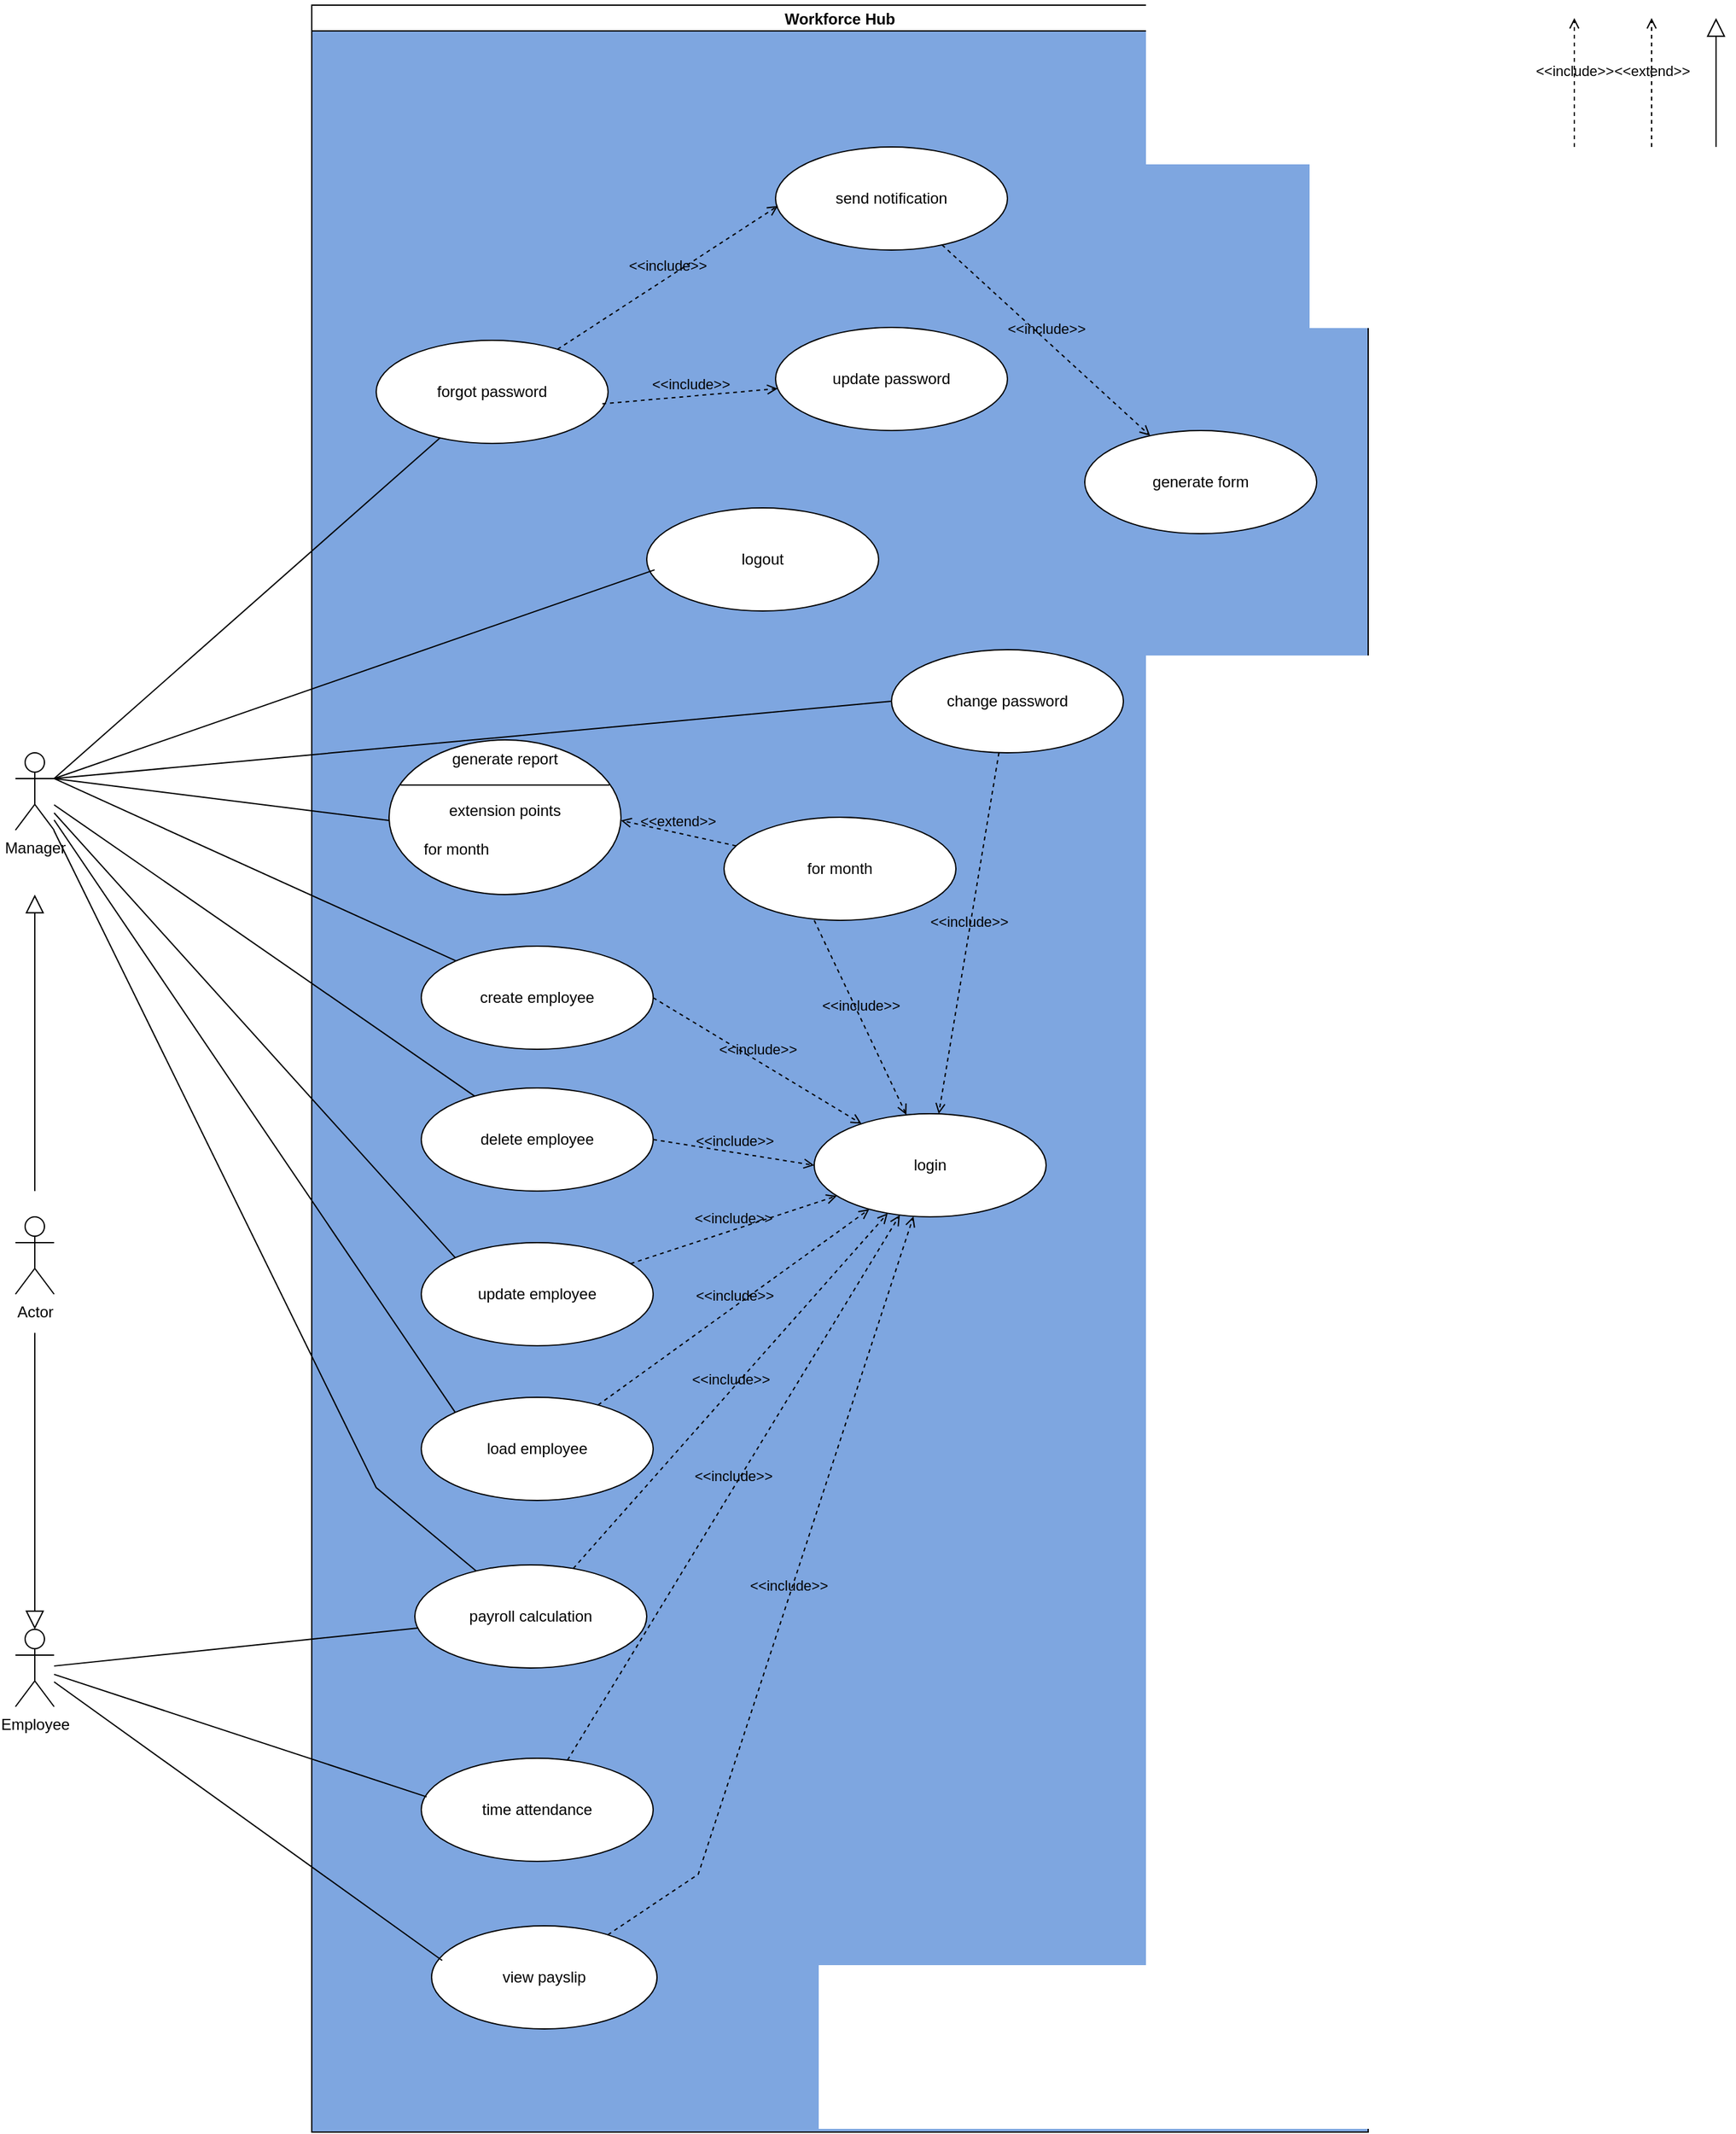 <mxfile version="28.1.2">
  <diagram name="Page-1" id="8ay2w1NLQrHnAYnHizhS">
    <mxGraphModel dx="3281" dy="2513" grid="1" gridSize="10" guides="1" tooltips="1" connect="1" arrows="1" fold="1" page="1" pageScale="1" pageWidth="850" pageHeight="1100" math="0" shadow="0">
      <root>
        <mxCell id="0" />
        <mxCell id="1" parent="0" />
        <mxCell id="XDTGOXCAwWw70PU2F9be-3" value="Workforce Hub" style="swimlane;startSize=20;rounded=0;swimlaneFillColor=#7EA6E0;" parent="1" vertex="1">
          <mxGeometry x="90" y="-170" width="820" height="1650" as="geometry" />
        </mxCell>
        <mxCell id="XDTGOXCAwWw70PU2F9be-1" value="Manager" style="shape=umlActor;verticalLabelPosition=bottom;verticalAlign=top;html=1;outlineConnect=0;" parent="XDTGOXCAwWw70PU2F9be-3" vertex="1">
          <mxGeometry x="-230" y="580" width="30" height="60" as="geometry" />
        </mxCell>
        <mxCell id="XDTGOXCAwWw70PU2F9be-2" value="payroll calculation" style="ellipse;whiteSpace=wrap;html=1;" parent="XDTGOXCAwWw70PU2F9be-3" vertex="1">
          <mxGeometry x="80" y="1210" width="180" height="80" as="geometry" />
        </mxCell>
        <mxCell id="XDTGOXCAwWw70PU2F9be-7" value="time attendance" style="ellipse;whiteSpace=wrap;html=1;" parent="XDTGOXCAwWw70PU2F9be-3" vertex="1">
          <mxGeometry x="85" y="1360" width="180" height="80" as="geometry" />
        </mxCell>
        <mxCell id="XDTGOXCAwWw70PU2F9be-14" value="delete employee" style="ellipse;whiteSpace=wrap;html=1;" parent="XDTGOXCAwWw70PU2F9be-3" vertex="1">
          <mxGeometry x="85" y="840" width="180" height="80" as="geometry" />
        </mxCell>
        <mxCell id="XDTGOXCAwWw70PU2F9be-15" value="update employee" style="ellipse;whiteSpace=wrap;html=1;" parent="XDTGOXCAwWw70PU2F9be-3" vertex="1">
          <mxGeometry x="85" y="960" width="180" height="80" as="geometry" />
        </mxCell>
        <mxCell id="XDTGOXCAwWw70PU2F9be-16" value="load employee" style="ellipse;whiteSpace=wrap;html=1;" parent="XDTGOXCAwWw70PU2F9be-3" vertex="1">
          <mxGeometry x="85" y="1080" width="180" height="80" as="geometry" />
        </mxCell>
        <mxCell id="XDTGOXCAwWw70PU2F9be-13" value="create employee" style="ellipse;whiteSpace=wrap;html=1;" parent="XDTGOXCAwWw70PU2F9be-3" vertex="1">
          <mxGeometry x="85" y="730" width="180" height="80" as="geometry" />
        </mxCell>
        <mxCell id="XDTGOXCAwWw70PU2F9be-21" value="login" style="ellipse;whiteSpace=wrap;html=1;" parent="XDTGOXCAwWw70PU2F9be-3" vertex="1">
          <mxGeometry x="390" y="860" width="180" height="80" as="geometry" />
        </mxCell>
        <mxCell id="XDTGOXCAwWw70PU2F9be-22" value="logout" style="ellipse;whiteSpace=wrap;html=1;" parent="XDTGOXCAwWw70PU2F9be-3" vertex="1">
          <mxGeometry x="260" y="390" width="180" height="80" as="geometry" />
        </mxCell>
        <mxCell id="XDTGOXCAwWw70PU2F9be-34" value="change password" style="ellipse;whiteSpace=wrap;html=1;" parent="XDTGOXCAwWw70PU2F9be-3" vertex="1">
          <mxGeometry x="450" y="500" width="180" height="80" as="geometry" />
        </mxCell>
        <mxCell id="XDTGOXCAwWw70PU2F9be-36" value="forgot password" style="ellipse;whiteSpace=wrap;html=1;" parent="XDTGOXCAwWw70PU2F9be-3" vertex="1">
          <mxGeometry x="50" y="260" width="180" height="80" as="geometry" />
        </mxCell>
        <mxCell id="XDTGOXCAwWw70PU2F9be-38" value="send notification" style="ellipse;whiteSpace=wrap;html=1;" parent="XDTGOXCAwWw70PU2F9be-3" vertex="1">
          <mxGeometry x="360" y="110" width="180" height="80" as="geometry" />
        </mxCell>
        <mxCell id="XDTGOXCAwWw70PU2F9be-40" value="update password" style="ellipse;whiteSpace=wrap;html=1;" parent="XDTGOXCAwWw70PU2F9be-3" vertex="1">
          <mxGeometry x="360.0" y="250" width="180" height="80" as="geometry" />
        </mxCell>
        <mxCell id="XDTGOXCAwWw70PU2F9be-4" value="Employee" style="shape=umlActor;verticalLabelPosition=bottom;verticalAlign=top;html=1;outlineConnect=0;" parent="XDTGOXCAwWw70PU2F9be-3" vertex="1">
          <mxGeometry x="-230" y="1260" width="30" height="60" as="geometry" />
        </mxCell>
        <mxCell id="XDTGOXCAwWw70PU2F9be-31" value="Actor" style="shape=umlActor;verticalLabelPosition=bottom;verticalAlign=top;html=1;outlineConnect=0;" parent="XDTGOXCAwWw70PU2F9be-3" vertex="1">
          <mxGeometry x="-230" y="940" width="30" height="60" as="geometry" />
        </mxCell>
        <mxCell id="XDTGOXCAwWw70PU2F9be-32" value="" style="edgeStyle=none;html=1;endSize=12;endArrow=block;endFill=0;rounded=0;" parent="XDTGOXCAwWw70PU2F9be-3" edge="1">
          <mxGeometry width="160" relative="1" as="geometry">
            <mxPoint x="-215" y="920" as="sourcePoint" />
            <mxPoint x="-215" y="690" as="targetPoint" />
          </mxGeometry>
        </mxCell>
        <mxCell id="XDTGOXCAwWw70PU2F9be-33" value="" style="edgeStyle=none;html=1;endSize=12;endArrow=block;endFill=0;rounded=0;entryX=0.5;entryY=0;entryDx=0;entryDy=0;entryPerimeter=0;" parent="XDTGOXCAwWw70PU2F9be-3" target="XDTGOXCAwWw70PU2F9be-4" edge="1">
          <mxGeometry width="160" relative="1" as="geometry">
            <mxPoint x="-215" y="1030" as="sourcePoint" />
            <mxPoint x="-220" y="840" as="targetPoint" />
          </mxGeometry>
        </mxCell>
        <mxCell id="XDTGOXCAwWw70PU2F9be-43" value="view payslip" style="ellipse;whiteSpace=wrap;html=1;" parent="XDTGOXCAwWw70PU2F9be-3" vertex="1">
          <mxGeometry x="93.0" y="1490" width="175" height="80" as="geometry" />
        </mxCell>
        <mxCell id="XDTGOXCAwWw70PU2F9be-47" value="for month" style="ellipse;whiteSpace=wrap;html=1;" parent="XDTGOXCAwWw70PU2F9be-3" vertex="1">
          <mxGeometry x="320" y="630" width="180" height="80" as="geometry" />
        </mxCell>
        <mxCell id="XDTGOXCAwWw70PU2F9be-51" value="" style="shape=ellipse;container=1;horizontal=1;horizontalStack=0;resizeParent=1;resizeParentMax=0;resizeLast=0;html=1;dashed=0;collapsible=0;" parent="XDTGOXCAwWw70PU2F9be-3" vertex="1">
          <mxGeometry x="60" y="570" width="180" height="120" as="geometry" />
        </mxCell>
        <mxCell id="XDTGOXCAwWw70PU2F9be-52" value="generate report" style="html=1;strokeColor=none;fillColor=none;align=center;verticalAlign=middle;rotatable=0;whiteSpace=wrap;" parent="XDTGOXCAwWw70PU2F9be-51" vertex="1">
          <mxGeometry width="180" height="30" as="geometry" />
        </mxCell>
        <mxCell id="XDTGOXCAwWw70PU2F9be-53" value="" style="line;strokeWidth=1;fillColor=none;rotatable=0;labelPosition=right;points=[];portConstraint=eastwest;dashed=0;resizeWidth=1;" parent="XDTGOXCAwWw70PU2F9be-51" vertex="1">
          <mxGeometry x="9" y="30" width="162" height="10" as="geometry" />
        </mxCell>
        <mxCell id="XDTGOXCAwWw70PU2F9be-54" value="extension points" style="text;html=1;align=center;verticalAlign=middle;rotatable=0;fillColor=none;strokeColor=none;whiteSpace=wrap;" parent="XDTGOXCAwWw70PU2F9be-51" vertex="1">
          <mxGeometry y="40" width="180" height="30" as="geometry" />
        </mxCell>
        <mxCell id="XDTGOXCAwWw70PU2F9be-55" value="for month" style="text;html=1;align=left;verticalAlign=middle;rotatable=0;spacingLeft=25;fillColor=none;strokeColor=none;whiteSpace=wrap;" parent="XDTGOXCAwWw70PU2F9be-51" vertex="1">
          <mxGeometry y="70" width="180" height="30" as="geometry" />
        </mxCell>
        <mxCell id="XDTGOXCAwWw70PU2F9be-65" value="&amp;lt;&amp;lt;include&amp;gt;&amp;gt;" style="html=1;verticalAlign=bottom;labelBackgroundColor=none;endArrow=open;endFill=0;dashed=1;rounded=0;fontStyle=0;entryX=0.01;entryY=0.572;entryDx=0;entryDy=0;entryPerimeter=0;" parent="XDTGOXCAwWw70PU2F9be-3" source="XDTGOXCAwWw70PU2F9be-36" target="XDTGOXCAwWw70PU2F9be-38" edge="1">
          <mxGeometry width="160" relative="1" as="geometry">
            <mxPoint x="-20" y="645" as="sourcePoint" />
            <mxPoint x="275" y="560" as="targetPoint" />
            <mxPoint as="offset" />
          </mxGeometry>
        </mxCell>
        <mxCell id="XDTGOXCAwWw70PU2F9be-66" value="&amp;lt;&amp;lt;include&amp;gt;&amp;gt;" style="html=1;verticalAlign=bottom;labelBackgroundColor=none;endArrow=open;endFill=0;dashed=1;rounded=0;fontStyle=0;exitX=0.975;exitY=0.616;exitDx=0;exitDy=0;exitPerimeter=0;" parent="XDTGOXCAwWw70PU2F9be-3" source="XDTGOXCAwWw70PU2F9be-36" target="XDTGOXCAwWw70PU2F9be-40" edge="1">
          <mxGeometry x="0.006" width="160" relative="1" as="geometry">
            <mxPoint x="300" y="227" as="sourcePoint" />
            <mxPoint x="366" y="200" as="targetPoint" />
            <mxPoint as="offset" />
          </mxGeometry>
        </mxCell>
        <mxCell id="XDTGOXCAwWw70PU2F9be-72" value="&amp;lt;&amp;lt;include&amp;gt;&amp;gt;" style="html=1;verticalAlign=bottom;labelBackgroundColor=none;endArrow=open;endFill=0;dashed=1;rounded=0;fontStyle=0;" parent="XDTGOXCAwWw70PU2F9be-3" source="XDTGOXCAwWw70PU2F9be-38" target="XDTGOXCAwWw70PU2F9be-73" edge="1">
          <mxGeometry x="0.006" width="160" relative="1" as="geometry">
            <mxPoint x="796.561" y="161.027" as="sourcePoint" />
            <mxPoint x="796" y="335" as="targetPoint" />
            <mxPoint as="offset" />
          </mxGeometry>
        </mxCell>
        <mxCell id="XDTGOXCAwWw70PU2F9be-73" value="generate form" style="ellipse;whiteSpace=wrap;html=1;" parent="XDTGOXCAwWw70PU2F9be-3" vertex="1">
          <mxGeometry x="600" y="330" width="180" height="80" as="geometry" />
        </mxCell>
        <mxCell id="3WY_Cd7fbl2x3Lbu7-pm-1" value="&amp;lt;&amp;lt;include&amp;gt;&amp;gt;" style="html=1;verticalAlign=bottom;labelBackgroundColor=none;endArrow=open;endFill=0;dashed=1;rounded=0;exitX=1;exitY=0.5;exitDx=0;exitDy=0;" edge="1" parent="XDTGOXCAwWw70PU2F9be-3" source="XDTGOXCAwWw70PU2F9be-13" target="XDTGOXCAwWw70PU2F9be-21">
          <mxGeometry width="160" relative="1" as="geometry">
            <mxPoint x="40" y="1279" as="sourcePoint" />
            <mxPoint x="322" y="1250" as="targetPoint" />
          </mxGeometry>
        </mxCell>
        <mxCell id="3WY_Cd7fbl2x3Lbu7-pm-2" value="&amp;lt;&amp;lt;include&amp;gt;&amp;gt;" style="html=1;verticalAlign=bottom;labelBackgroundColor=none;endArrow=open;endFill=0;dashed=1;rounded=0;exitX=1;exitY=0.5;exitDx=0;exitDy=0;entryX=0;entryY=0.5;entryDx=0;entryDy=0;" edge="1" parent="XDTGOXCAwWw70PU2F9be-3" source="XDTGOXCAwWw70PU2F9be-14" target="XDTGOXCAwWw70PU2F9be-21">
          <mxGeometry width="160" relative="1" as="geometry">
            <mxPoint x="390" y="810" as="sourcePoint" />
            <mxPoint x="552" y="908" as="targetPoint" />
          </mxGeometry>
        </mxCell>
        <mxCell id="3WY_Cd7fbl2x3Lbu7-pm-3" value="&amp;lt;&amp;lt;include&amp;gt;&amp;gt;" style="html=1;verticalAlign=bottom;labelBackgroundColor=none;endArrow=open;endFill=0;dashed=1;rounded=0;" edge="1" parent="XDTGOXCAwWw70PU2F9be-3" source="XDTGOXCAwWw70PU2F9be-15" target="XDTGOXCAwWw70PU2F9be-21">
          <mxGeometry width="160" relative="1" as="geometry">
            <mxPoint x="390" y="810" as="sourcePoint" />
            <mxPoint x="552" y="908" as="targetPoint" />
          </mxGeometry>
        </mxCell>
        <mxCell id="3WY_Cd7fbl2x3Lbu7-pm-4" value="&amp;lt;&amp;lt;include&amp;gt;&amp;gt;" style="html=1;verticalAlign=bottom;labelBackgroundColor=none;endArrow=open;endFill=0;dashed=1;rounded=0;" edge="1" parent="XDTGOXCAwWw70PU2F9be-3" source="XDTGOXCAwWw70PU2F9be-16" target="XDTGOXCAwWw70PU2F9be-21">
          <mxGeometry width="160" relative="1" as="geometry">
            <mxPoint x="390" y="810" as="sourcePoint" />
            <mxPoint x="552" y="908" as="targetPoint" />
          </mxGeometry>
        </mxCell>
        <mxCell id="3WY_Cd7fbl2x3Lbu7-pm-5" value="&amp;lt;&amp;lt;include&amp;gt;&amp;gt;" style="html=1;verticalAlign=bottom;labelBackgroundColor=none;endArrow=open;endFill=0;dashed=1;rounded=0;" edge="1" parent="XDTGOXCAwWw70PU2F9be-3" source="XDTGOXCAwWw70PU2F9be-2" target="XDTGOXCAwWw70PU2F9be-21">
          <mxGeometry width="160" relative="1" as="geometry">
            <mxPoint x="390" y="810" as="sourcePoint" />
            <mxPoint x="552" y="908" as="targetPoint" />
          </mxGeometry>
        </mxCell>
        <mxCell id="3WY_Cd7fbl2x3Lbu7-pm-6" value="&amp;lt;&amp;lt;include&amp;gt;&amp;gt;" style="html=1;verticalAlign=bottom;labelBackgroundColor=none;endArrow=open;endFill=0;dashed=1;rounded=0;" edge="1" parent="XDTGOXCAwWw70PU2F9be-3" source="XDTGOXCAwWw70PU2F9be-7" target="XDTGOXCAwWw70PU2F9be-21">
          <mxGeometry width="160" relative="1" as="geometry">
            <mxPoint x="390" y="810" as="sourcePoint" />
            <mxPoint x="552" y="908" as="targetPoint" />
          </mxGeometry>
        </mxCell>
        <mxCell id="3WY_Cd7fbl2x3Lbu7-pm-7" value="&amp;lt;&amp;lt;include&amp;gt;&amp;gt;" style="html=1;verticalAlign=bottom;labelBackgroundColor=none;endArrow=open;endFill=0;dashed=1;rounded=0;" edge="1" parent="XDTGOXCAwWw70PU2F9be-3" source="XDTGOXCAwWw70PU2F9be-43" target="XDTGOXCAwWw70PU2F9be-21">
          <mxGeometry width="160" relative="1" as="geometry">
            <mxPoint x="390" y="810" as="sourcePoint" />
            <mxPoint x="552" y="908" as="targetPoint" />
            <Array as="points">
              <mxPoint x="300" y="1450" />
            </Array>
          </mxGeometry>
        </mxCell>
        <mxCell id="3WY_Cd7fbl2x3Lbu7-pm-8" value="" style="html=1;verticalAlign=bottom;labelBackgroundColor=none;endArrow=none;endFill=0;rounded=0;entryX=1;entryY=0.333;entryDx=0;entryDy=0;entryPerimeter=0;" edge="1" parent="XDTGOXCAwWw70PU2F9be-3" source="XDTGOXCAwWw70PU2F9be-13" target="XDTGOXCAwWw70PU2F9be-1">
          <mxGeometry width="160" relative="1" as="geometry">
            <mxPoint x="500" y="930" as="sourcePoint" />
            <mxPoint x="530" y="820" as="targetPoint" />
          </mxGeometry>
        </mxCell>
        <mxCell id="3WY_Cd7fbl2x3Lbu7-pm-9" value="" style="html=1;verticalAlign=bottom;labelBackgroundColor=none;endArrow=none;endFill=0;rounded=0;" edge="1" parent="XDTGOXCAwWw70PU2F9be-3" source="XDTGOXCAwWw70PU2F9be-14" target="XDTGOXCAwWw70PU2F9be-1">
          <mxGeometry width="160" relative="1" as="geometry">
            <mxPoint x="500" y="930" as="sourcePoint" />
            <mxPoint x="530" y="820" as="targetPoint" />
          </mxGeometry>
        </mxCell>
        <mxCell id="3WY_Cd7fbl2x3Lbu7-pm-10" value="" style="html=1;verticalAlign=bottom;labelBackgroundColor=none;endArrow=none;endFill=0;rounded=0;exitX=0;exitY=0;exitDx=0;exitDy=0;" edge="1" parent="XDTGOXCAwWw70PU2F9be-3" source="XDTGOXCAwWw70PU2F9be-15" target="XDTGOXCAwWw70PU2F9be-1">
          <mxGeometry width="160" relative="1" as="geometry">
            <mxPoint x="500" y="930" as="sourcePoint" />
            <mxPoint x="530" y="820" as="targetPoint" />
          </mxGeometry>
        </mxCell>
        <mxCell id="3WY_Cd7fbl2x3Lbu7-pm-11" value="" style="html=1;verticalAlign=bottom;labelBackgroundColor=none;endArrow=none;endFill=0;rounded=0;exitX=0;exitY=0;exitDx=0;exitDy=0;" edge="1" parent="XDTGOXCAwWw70PU2F9be-3" source="XDTGOXCAwWw70PU2F9be-16" target="XDTGOXCAwWw70PU2F9be-1">
          <mxGeometry width="160" relative="1" as="geometry">
            <mxPoint x="500" y="930" as="sourcePoint" />
            <mxPoint x="530" y="820" as="targetPoint" />
          </mxGeometry>
        </mxCell>
        <mxCell id="3WY_Cd7fbl2x3Lbu7-pm-13" value="" style="html=1;verticalAlign=bottom;labelBackgroundColor=none;endArrow=none;endFill=0;rounded=0;" edge="1" parent="XDTGOXCAwWw70PU2F9be-3" source="XDTGOXCAwWw70PU2F9be-2" target="XDTGOXCAwWw70PU2F9be-1">
          <mxGeometry width="160" relative="1" as="geometry">
            <mxPoint x="80" y="1180" as="sourcePoint" />
            <mxPoint x="10" y="740" as="targetPoint" />
            <Array as="points">
              <mxPoint x="50" y="1150" />
            </Array>
          </mxGeometry>
        </mxCell>
        <mxCell id="3WY_Cd7fbl2x3Lbu7-pm-14" value="&amp;lt;&amp;lt;include&amp;gt;&amp;gt;" style="html=1;verticalAlign=bottom;labelBackgroundColor=none;endArrow=open;endFill=0;dashed=1;rounded=0;exitX=0.389;exitY=1;exitDx=0;exitDy=0;exitPerimeter=0;" edge="1" parent="XDTGOXCAwWw70PU2F9be-3" source="XDTGOXCAwWw70PU2F9be-47" target="XDTGOXCAwWw70PU2F9be-21">
          <mxGeometry width="160" relative="1" as="geometry">
            <mxPoint x="40" y="1279" as="sourcePoint" />
            <mxPoint x="322" y="1250" as="targetPoint" />
          </mxGeometry>
        </mxCell>
        <mxCell id="3WY_Cd7fbl2x3Lbu7-pm-15" value="" style="html=1;verticalAlign=bottom;labelBackgroundColor=none;endArrow=none;endFill=0;rounded=0;exitX=0;exitY=0.75;exitDx=0;exitDy=0;" edge="1" parent="XDTGOXCAwWw70PU2F9be-3" source="XDTGOXCAwWw70PU2F9be-54">
          <mxGeometry width="160" relative="1" as="geometry">
            <mxPoint x="700" y="1000" as="sourcePoint" />
            <mxPoint x="-200" y="600" as="targetPoint" />
          </mxGeometry>
        </mxCell>
        <mxCell id="3WY_Cd7fbl2x3Lbu7-pm-16" value="" style="html=1;verticalAlign=bottom;labelBackgroundColor=none;endArrow=none;endFill=0;rounded=0;" edge="1" parent="XDTGOXCAwWw70PU2F9be-3" source="XDTGOXCAwWw70PU2F9be-36">
          <mxGeometry width="160" relative="1" as="geometry">
            <mxPoint x="700" y="1000" as="sourcePoint" />
            <mxPoint x="-200" y="600" as="targetPoint" />
          </mxGeometry>
        </mxCell>
        <mxCell id="3WY_Cd7fbl2x3Lbu7-pm-17" value="" style="html=1;verticalAlign=bottom;labelBackgroundColor=none;endArrow=none;endFill=0;rounded=0;" edge="1" parent="XDTGOXCAwWw70PU2F9be-3" source="XDTGOXCAwWw70PU2F9be-2" target="XDTGOXCAwWw70PU2F9be-4">
          <mxGeometry width="160" relative="1" as="geometry">
            <mxPoint x="80" y="1180" as="sourcePoint" />
            <mxPoint x="10" y="740" as="targetPoint" />
          </mxGeometry>
        </mxCell>
        <mxCell id="3WY_Cd7fbl2x3Lbu7-pm-19" value="" style="html=1;verticalAlign=bottom;labelBackgroundColor=none;endArrow=none;endFill=0;rounded=0;exitX=0.023;exitY=0.374;exitDx=0;exitDy=0;exitPerimeter=0;" edge="1" parent="XDTGOXCAwWw70PU2F9be-3" source="XDTGOXCAwWw70PU2F9be-7" target="XDTGOXCAwWw70PU2F9be-4">
          <mxGeometry width="160" relative="1" as="geometry">
            <mxPoint x="80" y="1180" as="sourcePoint" />
            <mxPoint x="10" y="740" as="targetPoint" />
          </mxGeometry>
        </mxCell>
        <mxCell id="3WY_Cd7fbl2x3Lbu7-pm-20" value="" style="html=1;verticalAlign=bottom;labelBackgroundColor=none;endArrow=none;endFill=0;rounded=0;exitX=0.047;exitY=0.336;exitDx=0;exitDy=0;exitPerimeter=0;" edge="1" parent="XDTGOXCAwWw70PU2F9be-3" source="XDTGOXCAwWw70PU2F9be-43" target="XDTGOXCAwWw70PU2F9be-4">
          <mxGeometry width="160" relative="1" as="geometry">
            <mxPoint x="80" y="1180" as="sourcePoint" />
            <mxPoint x="10" y="740" as="targetPoint" />
          </mxGeometry>
        </mxCell>
        <mxCell id="3WY_Cd7fbl2x3Lbu7-pm-22" value="&amp;lt;&amp;lt;include&amp;gt;&amp;gt;" style="html=1;verticalAlign=bottom;labelBackgroundColor=none;endArrow=open;endFill=0;dashed=1;rounded=0;" edge="1" parent="XDTGOXCAwWw70PU2F9be-3" source="XDTGOXCAwWw70PU2F9be-34" target="XDTGOXCAwWw70PU2F9be-21">
          <mxGeometry width="160" relative="1" as="geometry">
            <mxPoint x="40" y="1279" as="sourcePoint" />
            <mxPoint x="322" y="1250" as="targetPoint" />
          </mxGeometry>
        </mxCell>
        <mxCell id="3WY_Cd7fbl2x3Lbu7-pm-24" value="" style="html=1;verticalAlign=bottom;labelBackgroundColor=none;endArrow=none;endFill=0;rounded=0;exitX=0.034;exitY=0.601;exitDx=0;exitDy=0;exitPerimeter=0;" edge="1" parent="XDTGOXCAwWw70PU2F9be-3" source="XDTGOXCAwWw70PU2F9be-22">
          <mxGeometry width="160" relative="1" as="geometry">
            <mxPoint x="700" y="1000" as="sourcePoint" />
            <mxPoint x="-200" y="600" as="targetPoint" />
          </mxGeometry>
        </mxCell>
        <mxCell id="3WY_Cd7fbl2x3Lbu7-pm-25" value="" style="html=1;verticalAlign=bottom;labelBackgroundColor=none;endArrow=none;endFill=0;rounded=0;exitX=0;exitY=0.5;exitDx=0;exitDy=0;" edge="1" parent="XDTGOXCAwWw70PU2F9be-3" source="XDTGOXCAwWw70PU2F9be-34">
          <mxGeometry width="160" relative="1" as="geometry">
            <mxPoint x="700" y="1000" as="sourcePoint" />
            <mxPoint x="-200" y="600" as="targetPoint" />
          </mxGeometry>
        </mxCell>
        <mxCell id="3WY_Cd7fbl2x3Lbu7-pm-26" value="&amp;lt;&amp;lt;extend&amp;gt;&amp;gt;" style="html=1;verticalAlign=bottom;labelBackgroundColor=none;endArrow=open;endFill=0;dashed=1;rounded=0;entryX=1;entryY=0.75;entryDx=0;entryDy=0;" edge="1" parent="XDTGOXCAwWw70PU2F9be-3" source="XDTGOXCAwWw70PU2F9be-47" target="XDTGOXCAwWw70PU2F9be-54">
          <mxGeometry width="160" relative="1" as="geometry">
            <mxPoint x="910" y="-130" as="sourcePoint" />
            <mxPoint x="500" y="420" as="targetPoint" />
          </mxGeometry>
        </mxCell>
        <mxCell id="XDTGOXCAwWw70PU2F9be-9" value="&amp;lt;&amp;lt;extend&amp;gt;&amp;gt;" style="html=1;verticalAlign=bottom;labelBackgroundColor=none;endArrow=open;endFill=0;dashed=1;rounded=0;" parent="1" edge="1">
          <mxGeometry width="160" relative="1" as="geometry">
            <mxPoint x="1130" y="-60" as="sourcePoint" />
            <mxPoint x="1130" y="-160" as="targetPoint" />
          </mxGeometry>
        </mxCell>
        <mxCell id="XDTGOXCAwWw70PU2F9be-10" value="&amp;lt;&amp;lt;include&amp;gt;&amp;gt;" style="html=1;verticalAlign=bottom;labelBackgroundColor=none;endArrow=open;endFill=0;dashed=1;rounded=0;" parent="1" edge="1">
          <mxGeometry width="160" relative="1" as="geometry">
            <mxPoint x="1070" y="-60" as="sourcePoint" />
            <mxPoint x="1070" y="-160" as="targetPoint" />
            <mxPoint as="offset" />
          </mxGeometry>
        </mxCell>
        <mxCell id="XDTGOXCAwWw70PU2F9be-12" value="" style="edgeStyle=none;html=1;endSize=12;endArrow=block;endFill=0;rounded=0;" parent="1" edge="1">
          <mxGeometry width="160" relative="1" as="geometry">
            <mxPoint x="1180" y="-60" as="sourcePoint" />
            <mxPoint x="1180" y="-160" as="targetPoint" />
          </mxGeometry>
        </mxCell>
      </root>
    </mxGraphModel>
  </diagram>
</mxfile>
